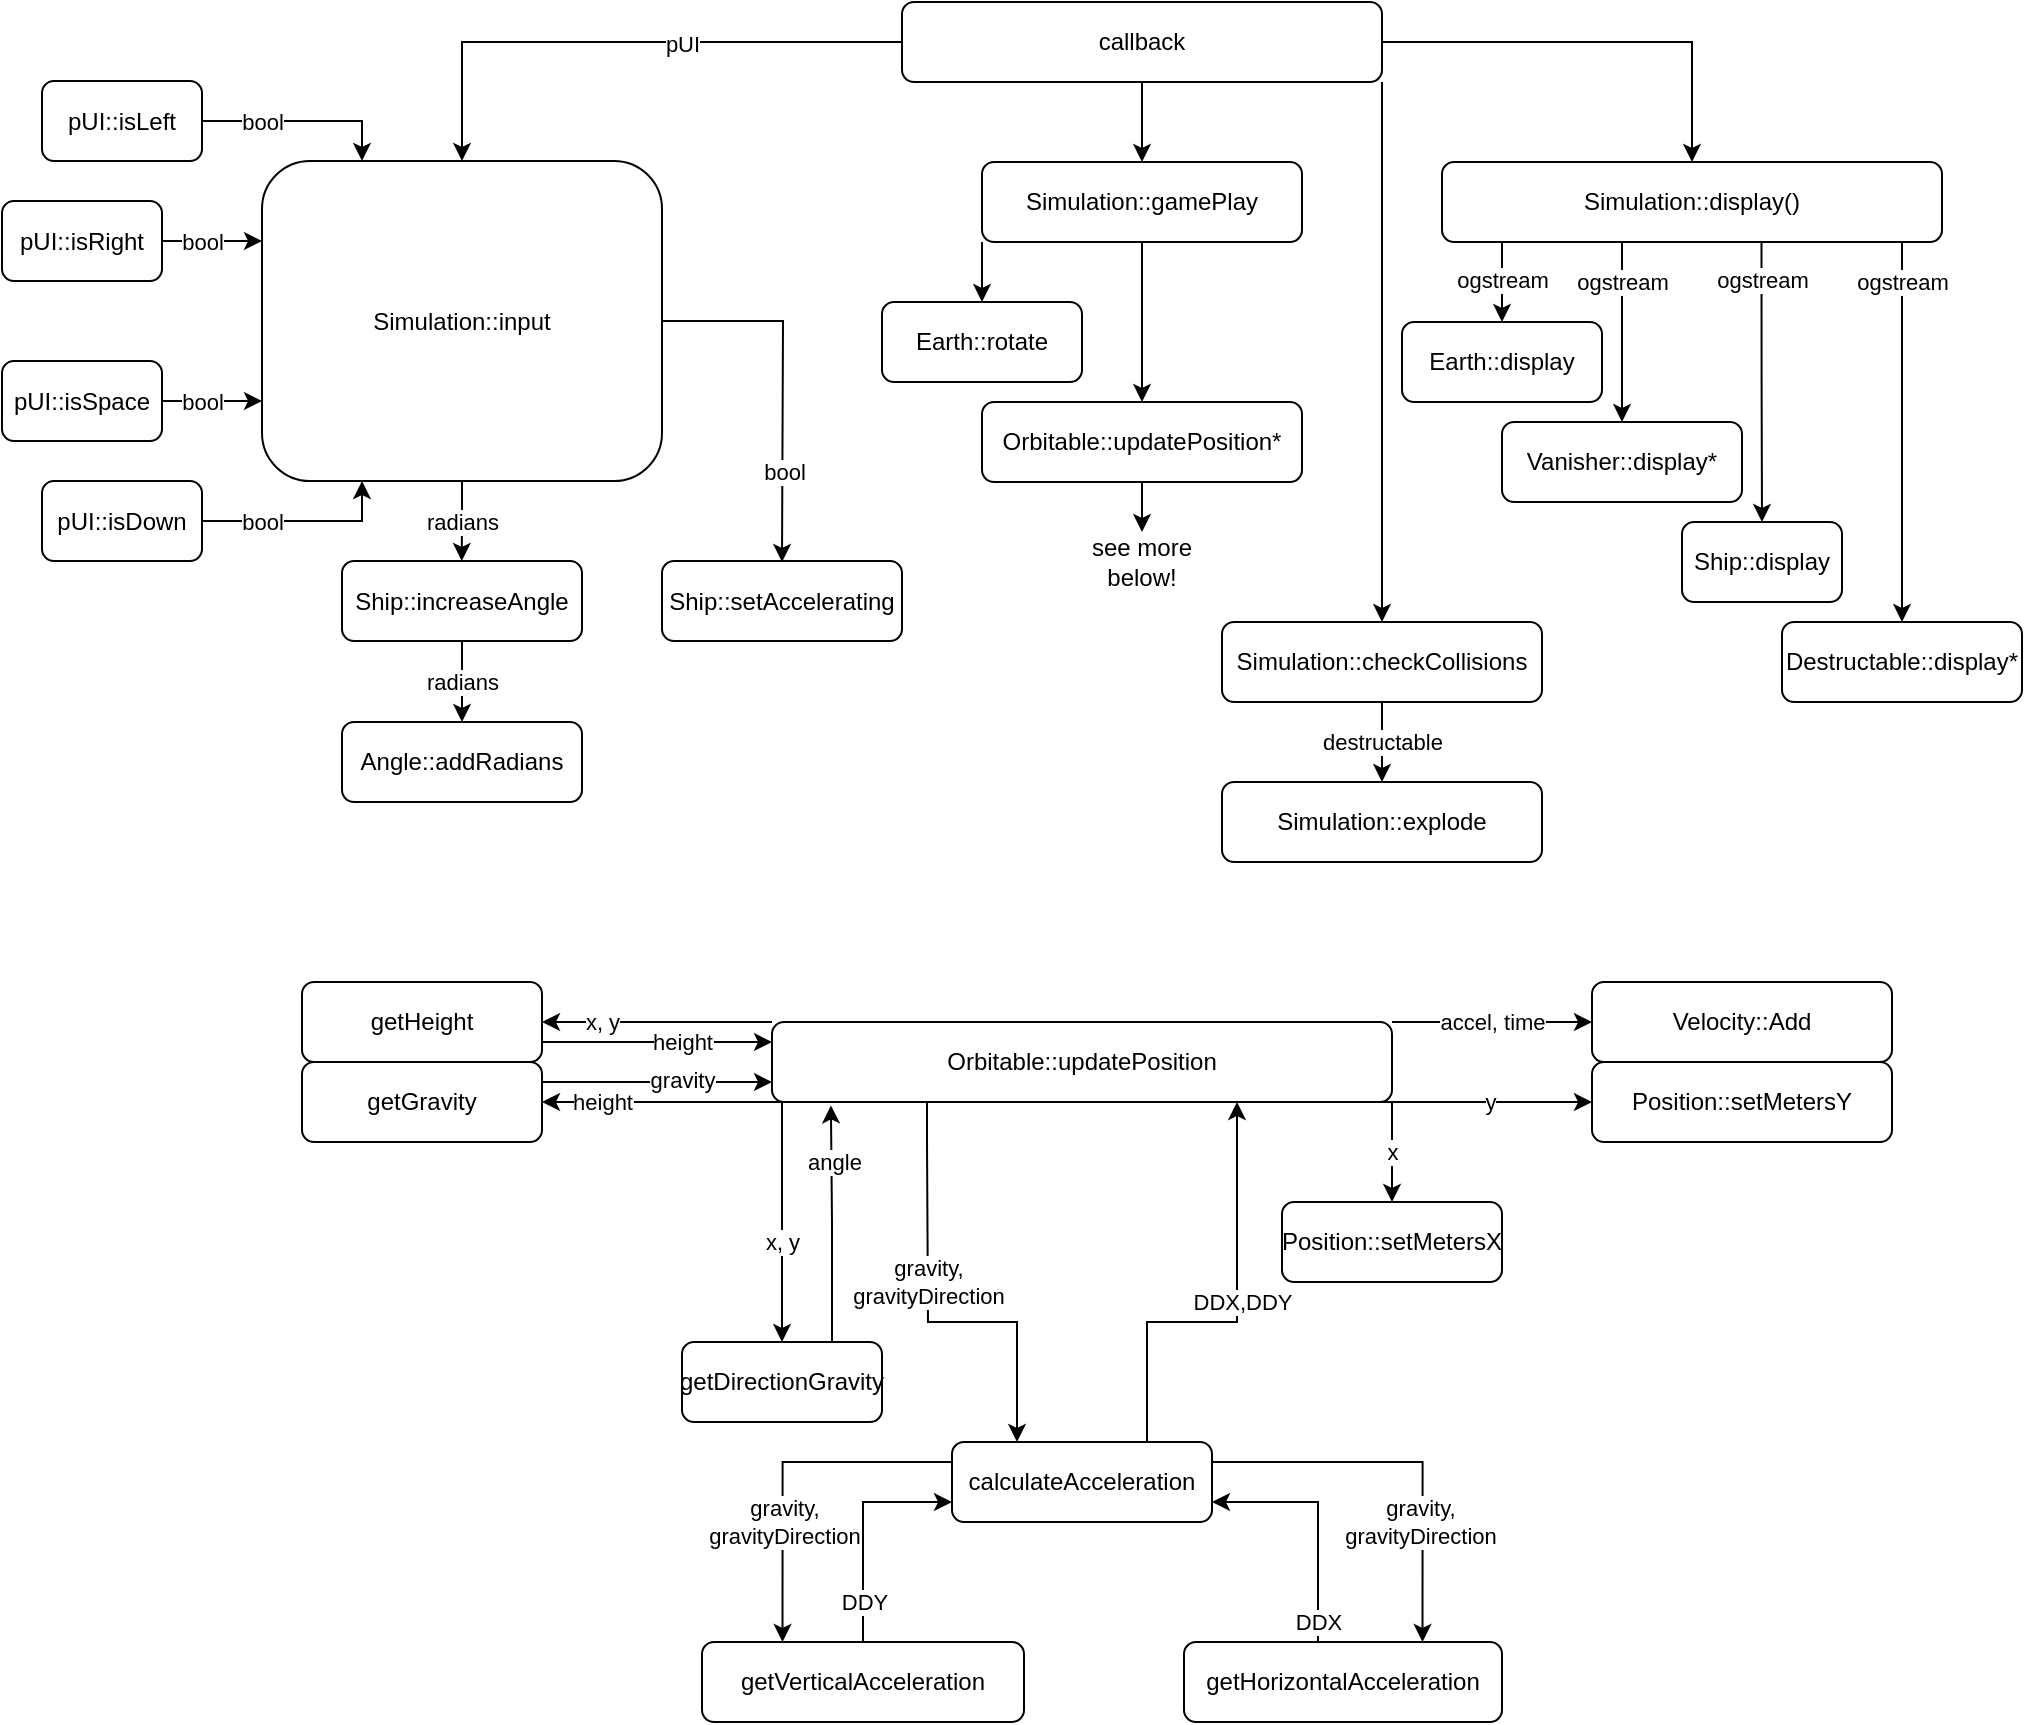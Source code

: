 <mxfile version="21.3.7" type="device">
  <diagram name="Page-1" id="q0wBuvMxpevZVeJ3LKN6">
    <mxGraphModel dx="1981" dy="1696" grid="1" gridSize="10" guides="1" tooltips="1" connect="1" arrows="1" fold="1" page="1" pageScale="1" pageWidth="850" pageHeight="1100" math="0" shadow="0">
      <root>
        <mxCell id="0" />
        <mxCell id="1" parent="0" />
        <mxCell id="wSRsuJ-buwhVTjfe1BGw-7" style="edgeStyle=orthogonalEdgeStyle;rounded=0;orthogonalLoop=1;jettySize=auto;html=1;exitX=0;exitY=0.5;exitDx=0;exitDy=0;entryX=0.5;entryY=0;entryDx=0;entryDy=0;" edge="1" parent="1" source="wSRsuJ-buwhVTjfe1BGw-1" target="wSRsuJ-buwhVTjfe1BGw-6">
          <mxGeometry relative="1" as="geometry" />
        </mxCell>
        <mxCell id="wSRsuJ-buwhVTjfe1BGw-62" value="pUI" style="edgeLabel;html=1;align=center;verticalAlign=middle;resizable=0;points=[];" vertex="1" connectable="0" parent="wSRsuJ-buwhVTjfe1BGw-7">
          <mxGeometry x="-0.209" y="1" relative="1" as="geometry">
            <mxPoint as="offset" />
          </mxGeometry>
        </mxCell>
        <mxCell id="wSRsuJ-buwhVTjfe1BGw-8" style="edgeStyle=orthogonalEdgeStyle;rounded=0;orthogonalLoop=1;jettySize=auto;html=1;exitX=0.5;exitY=1;exitDx=0;exitDy=0;entryX=0.5;entryY=0;entryDx=0;entryDy=0;" edge="1" parent="1" source="wSRsuJ-buwhVTjfe1BGw-1" target="wSRsuJ-buwhVTjfe1BGw-5">
          <mxGeometry relative="1" as="geometry" />
        </mxCell>
        <mxCell id="wSRsuJ-buwhVTjfe1BGw-9" style="edgeStyle=orthogonalEdgeStyle;rounded=0;orthogonalLoop=1;jettySize=auto;html=1;exitX=1;exitY=0.5;exitDx=0;exitDy=0;entryX=0.5;entryY=0;entryDx=0;entryDy=0;" edge="1" parent="1" source="wSRsuJ-buwhVTjfe1BGw-1" target="wSRsuJ-buwhVTjfe1BGw-2">
          <mxGeometry relative="1" as="geometry" />
        </mxCell>
        <mxCell id="wSRsuJ-buwhVTjfe1BGw-33" style="edgeStyle=orthogonalEdgeStyle;rounded=0;orthogonalLoop=1;jettySize=auto;html=1;exitX=1;exitY=1;exitDx=0;exitDy=0;entryX=0.5;entryY=0;entryDx=0;entryDy=0;" edge="1" parent="1" source="wSRsuJ-buwhVTjfe1BGw-1" target="wSRsuJ-buwhVTjfe1BGw-28">
          <mxGeometry relative="1" as="geometry" />
        </mxCell>
        <mxCell id="wSRsuJ-buwhVTjfe1BGw-1" value="callback" style="rounded=1;whiteSpace=wrap;html=1;" vertex="1" parent="1">
          <mxGeometry x="300" y="40" width="240" height="40" as="geometry" />
        </mxCell>
        <mxCell id="wSRsuJ-buwhVTjfe1BGw-2" value="Simulation::display()" style="rounded=1;whiteSpace=wrap;html=1;" vertex="1" parent="1">
          <mxGeometry x="570" y="120" width="250" height="40" as="geometry" />
        </mxCell>
        <mxCell id="wSRsuJ-buwhVTjfe1BGw-31" style="edgeStyle=orthogonalEdgeStyle;rounded=0;orthogonalLoop=1;jettySize=auto;html=1;exitX=0;exitY=1;exitDx=0;exitDy=0;entryX=0.5;entryY=0;entryDx=0;entryDy=0;" edge="1" parent="1" source="wSRsuJ-buwhVTjfe1BGw-5" target="wSRsuJ-buwhVTjfe1BGw-27">
          <mxGeometry relative="1" as="geometry" />
        </mxCell>
        <mxCell id="wSRsuJ-buwhVTjfe1BGw-32" style="edgeStyle=orthogonalEdgeStyle;rounded=0;orthogonalLoop=1;jettySize=auto;html=1;exitX=0.5;exitY=1;exitDx=0;exitDy=0;entryX=0.5;entryY=0;entryDx=0;entryDy=0;" edge="1" parent="1" source="wSRsuJ-buwhVTjfe1BGw-5" target="wSRsuJ-buwhVTjfe1BGw-22">
          <mxGeometry relative="1" as="geometry" />
        </mxCell>
        <mxCell id="wSRsuJ-buwhVTjfe1BGw-5" value="Simulation::gamePlay" style="rounded=1;whiteSpace=wrap;html=1;" vertex="1" parent="1">
          <mxGeometry x="340" y="120" width="160" height="40" as="geometry" />
        </mxCell>
        <mxCell id="wSRsuJ-buwhVTjfe1BGw-53" style="edgeStyle=orthogonalEdgeStyle;rounded=0;orthogonalLoop=1;jettySize=auto;html=1;exitX=1;exitY=0.5;exitDx=0;exitDy=0;entryX=0.25;entryY=0;entryDx=0;entryDy=0;" edge="1" parent="1" source="wSRsuJ-buwhVTjfe1BGw-34" target="wSRsuJ-buwhVTjfe1BGw-6">
          <mxGeometry relative="1" as="geometry" />
        </mxCell>
        <mxCell id="wSRsuJ-buwhVTjfe1BGw-57" value="bool" style="edgeLabel;html=1;align=center;verticalAlign=middle;resizable=0;points=[];" vertex="1" connectable="0" parent="wSRsuJ-buwhVTjfe1BGw-53">
          <mxGeometry x="0.389" y="3" relative="1" as="geometry">
            <mxPoint x="-40" y="3" as="offset" />
          </mxGeometry>
        </mxCell>
        <mxCell id="wSRsuJ-buwhVTjfe1BGw-54" value="bool" style="edgeStyle=orthogonalEdgeStyle;rounded=0;orthogonalLoop=1;jettySize=auto;html=1;exitX=1;exitY=0.5;exitDx=0;exitDy=0;entryX=0;entryY=0.25;entryDx=0;entryDy=0;" edge="1" parent="1" source="wSRsuJ-buwhVTjfe1BGw-35" target="wSRsuJ-buwhVTjfe1BGw-6">
          <mxGeometry x="-0.2" relative="1" as="geometry">
            <mxPoint as="offset" />
          </mxGeometry>
        </mxCell>
        <mxCell id="wSRsuJ-buwhVTjfe1BGw-55" value="bool" style="edgeStyle=orthogonalEdgeStyle;rounded=0;orthogonalLoop=1;jettySize=auto;html=1;exitX=1;exitY=0.5;exitDx=0;exitDy=0;entryX=0;entryY=0.75;entryDx=0;entryDy=0;" edge="1" parent="1" source="wSRsuJ-buwhVTjfe1BGw-36" target="wSRsuJ-buwhVTjfe1BGw-6">
          <mxGeometry x="-0.2" relative="1" as="geometry">
            <mxPoint as="offset" />
          </mxGeometry>
        </mxCell>
        <mxCell id="wSRsuJ-buwhVTjfe1BGw-56" value="bool" style="edgeStyle=orthogonalEdgeStyle;rounded=0;orthogonalLoop=1;jettySize=auto;html=1;exitX=1;exitY=0.5;exitDx=0;exitDy=0;entryX=0.25;entryY=1;entryDx=0;entryDy=0;" edge="1" parent="1" source="wSRsuJ-buwhVTjfe1BGw-37" target="wSRsuJ-buwhVTjfe1BGw-6">
          <mxGeometry x="-0.4" relative="1" as="geometry">
            <mxPoint as="offset" />
          </mxGeometry>
        </mxCell>
        <mxCell id="wSRsuJ-buwhVTjfe1BGw-58" value="radians" style="edgeStyle=orthogonalEdgeStyle;rounded=0;orthogonalLoop=1;jettySize=auto;html=1;exitX=0.5;exitY=1;exitDx=0;exitDy=0;" edge="1" parent="1" source="wSRsuJ-buwhVTjfe1BGw-6">
          <mxGeometry x="0.035" relative="1" as="geometry">
            <mxPoint x="79.862" y="319.5" as="targetPoint" />
            <mxPoint as="offset" />
          </mxGeometry>
        </mxCell>
        <mxCell id="wSRsuJ-buwhVTjfe1BGw-63" style="edgeStyle=orthogonalEdgeStyle;rounded=0;orthogonalLoop=1;jettySize=auto;html=1;exitX=1;exitY=0.5;exitDx=0;exitDy=0;" edge="1" parent="1" source="wSRsuJ-buwhVTjfe1BGw-6">
          <mxGeometry relative="1" as="geometry">
            <mxPoint x="240" y="320" as="targetPoint" />
          </mxGeometry>
        </mxCell>
        <mxCell id="wSRsuJ-buwhVTjfe1BGw-65" value="bool" style="edgeLabel;html=1;align=center;verticalAlign=middle;resizable=0;points=[];" vertex="1" connectable="0" parent="wSRsuJ-buwhVTjfe1BGw-63">
          <mxGeometry x="0.5" y="1" relative="1" as="geometry">
            <mxPoint as="offset" />
          </mxGeometry>
        </mxCell>
        <mxCell id="wSRsuJ-buwhVTjfe1BGw-6" value="Simulation::input" style="rounded=1;whiteSpace=wrap;html=1;" vertex="1" parent="1">
          <mxGeometry x="-20" y="119.5" width="200" height="160" as="geometry" />
        </mxCell>
        <mxCell id="wSRsuJ-buwhVTjfe1BGw-17" value="ogstream" style="edgeStyle=orthogonalEdgeStyle;rounded=0;orthogonalLoop=1;jettySize=auto;html=1;entryX=0.5;entryY=0;entryDx=0;entryDy=0;" edge="1" parent="1" target="wSRsuJ-buwhVTjfe1BGw-10">
          <mxGeometry relative="1" as="geometry">
            <mxPoint x="600" y="160" as="sourcePoint" />
            <Array as="points">
              <mxPoint x="599" y="160" />
              <mxPoint x="600" y="160" />
            </Array>
          </mxGeometry>
        </mxCell>
        <mxCell id="wSRsuJ-buwhVTjfe1BGw-10" value="Earth::display" style="rounded=1;whiteSpace=wrap;html=1;" vertex="1" parent="1">
          <mxGeometry x="550" y="200" width="100" height="40" as="geometry" />
        </mxCell>
        <mxCell id="wSRsuJ-buwhVTjfe1BGw-18" value="ogstream" style="edgeStyle=orthogonalEdgeStyle;rounded=0;orthogonalLoop=1;jettySize=auto;html=1;entryX=0.5;entryY=0;entryDx=0;entryDy=0;" edge="1" parent="1" target="wSRsuJ-buwhVTjfe1BGw-11">
          <mxGeometry x="-0.556" relative="1" as="geometry">
            <mxPoint x="660" y="160" as="sourcePoint" />
            <Array as="points">
              <mxPoint x="660" y="195" />
              <mxPoint x="660" y="195" />
            </Array>
            <mxPoint as="offset" />
          </mxGeometry>
        </mxCell>
        <mxCell id="wSRsuJ-buwhVTjfe1BGw-11" value="Vanisher::display*" style="rounded=1;whiteSpace=wrap;html=1;" vertex="1" parent="1">
          <mxGeometry x="600" y="250" width="120" height="40" as="geometry" />
        </mxCell>
        <mxCell id="wSRsuJ-buwhVTjfe1BGw-20" style="edgeStyle=orthogonalEdgeStyle;rounded=0;orthogonalLoop=1;jettySize=auto;html=1;exitX=0.639;exitY=1.012;exitDx=0;exitDy=0;entryX=0.5;entryY=0;entryDx=0;entryDy=0;exitPerimeter=0;" edge="1" parent="1" source="wSRsuJ-buwhVTjfe1BGw-2" target="wSRsuJ-buwhVTjfe1BGw-12">
          <mxGeometry relative="1" as="geometry" />
        </mxCell>
        <mxCell id="wSRsuJ-buwhVTjfe1BGw-50" value="ogstream" style="edgeLabel;html=1;align=center;verticalAlign=middle;resizable=0;points=[];" vertex="1" connectable="0" parent="wSRsuJ-buwhVTjfe1BGw-20">
          <mxGeometry x="-0.741" relative="1" as="geometry">
            <mxPoint as="offset" />
          </mxGeometry>
        </mxCell>
        <mxCell id="wSRsuJ-buwhVTjfe1BGw-12" value="Ship::display" style="rounded=1;whiteSpace=wrap;html=1;" vertex="1" parent="1">
          <mxGeometry x="690" y="300" width="80" height="40" as="geometry" />
        </mxCell>
        <mxCell id="wSRsuJ-buwhVTjfe1BGw-21" style="edgeStyle=orthogonalEdgeStyle;rounded=0;orthogonalLoop=1;jettySize=auto;html=1;exitX=0.92;exitY=0.987;exitDx=0;exitDy=0;entryX=0.5;entryY=0;entryDx=0;entryDy=0;exitPerimeter=0;" edge="1" parent="1" source="wSRsuJ-buwhVTjfe1BGw-2" target="wSRsuJ-buwhVTjfe1BGw-13">
          <mxGeometry relative="1" as="geometry" />
        </mxCell>
        <mxCell id="wSRsuJ-buwhVTjfe1BGw-51" value="ogstream" style="edgeLabel;html=1;align=center;verticalAlign=middle;resizable=0;points=[];rotation=0;" vertex="1" connectable="0" parent="wSRsuJ-buwhVTjfe1BGw-21">
          <mxGeometry x="-0.818" relative="1" as="geometry">
            <mxPoint y="3" as="offset" />
          </mxGeometry>
        </mxCell>
        <mxCell id="wSRsuJ-buwhVTjfe1BGw-13" value="Destructable::display*" style="rounded=1;whiteSpace=wrap;html=1;" vertex="1" parent="1">
          <mxGeometry x="740" y="350" width="120" height="40" as="geometry" />
        </mxCell>
        <mxCell id="wSRsuJ-buwhVTjfe1BGw-69" style="edgeStyle=orthogonalEdgeStyle;rounded=0;orthogonalLoop=1;jettySize=auto;html=1;exitX=0.5;exitY=1;exitDx=0;exitDy=0;" edge="1" parent="1" source="wSRsuJ-buwhVTjfe1BGw-22" target="wSRsuJ-buwhVTjfe1BGw-70">
          <mxGeometry relative="1" as="geometry">
            <mxPoint x="419.862" y="310" as="targetPoint" />
          </mxGeometry>
        </mxCell>
        <mxCell id="wSRsuJ-buwhVTjfe1BGw-22" value="Orbitable::updatePosition*" style="rounded=1;whiteSpace=wrap;html=1;" vertex="1" parent="1">
          <mxGeometry x="340" y="240" width="160" height="40" as="geometry" />
        </mxCell>
        <mxCell id="wSRsuJ-buwhVTjfe1BGw-27" value="Earth::rotate" style="rounded=1;whiteSpace=wrap;html=1;" vertex="1" parent="1">
          <mxGeometry x="290" y="190" width="100" height="40" as="geometry" />
        </mxCell>
        <mxCell id="wSRsuJ-buwhVTjfe1BGw-30" value="destructable" style="edgeStyle=orthogonalEdgeStyle;rounded=0;orthogonalLoop=1;jettySize=auto;html=1;exitX=0.5;exitY=1;exitDx=0;exitDy=0;entryX=0.5;entryY=0;entryDx=0;entryDy=0;" edge="1" parent="1" source="wSRsuJ-buwhVTjfe1BGw-28" target="wSRsuJ-buwhVTjfe1BGw-29">
          <mxGeometry relative="1" as="geometry" />
        </mxCell>
        <mxCell id="wSRsuJ-buwhVTjfe1BGw-28" value="Simulation::checkCollisions" style="rounded=1;whiteSpace=wrap;html=1;" vertex="1" parent="1">
          <mxGeometry x="460" y="350" width="160" height="40" as="geometry" />
        </mxCell>
        <mxCell id="wSRsuJ-buwhVTjfe1BGw-29" value="Simulation::explode" style="rounded=1;whiteSpace=wrap;html=1;" vertex="1" parent="1">
          <mxGeometry x="460" y="430" width="160" height="40" as="geometry" />
        </mxCell>
        <mxCell id="wSRsuJ-buwhVTjfe1BGw-34" value="pUI::isLeft" style="rounded=1;whiteSpace=wrap;html=1;" vertex="1" parent="1">
          <mxGeometry x="-130" y="79.5" width="80" height="40" as="geometry" />
        </mxCell>
        <mxCell id="wSRsuJ-buwhVTjfe1BGw-35" value="pUI::isRight" style="rounded=1;whiteSpace=wrap;html=1;" vertex="1" parent="1">
          <mxGeometry x="-150" y="139.5" width="80" height="40" as="geometry" />
        </mxCell>
        <mxCell id="wSRsuJ-buwhVTjfe1BGw-36" value="pUI::isSpace" style="rounded=1;whiteSpace=wrap;html=1;" vertex="1" parent="1">
          <mxGeometry x="-150" y="219.5" width="80" height="40" as="geometry" />
        </mxCell>
        <mxCell id="wSRsuJ-buwhVTjfe1BGw-37" value="pUI::isDown" style="rounded=1;whiteSpace=wrap;html=1;" vertex="1" parent="1">
          <mxGeometry x="-130" y="279.5" width="80" height="40" as="geometry" />
        </mxCell>
        <mxCell id="wSRsuJ-buwhVTjfe1BGw-68" value="radians" style="edgeStyle=orthogonalEdgeStyle;rounded=0;orthogonalLoop=1;jettySize=auto;html=1;exitX=0.5;exitY=1;exitDx=0;exitDy=0;entryX=0.5;entryY=0;entryDx=0;entryDy=0;" edge="1" parent="1" source="wSRsuJ-buwhVTjfe1BGw-59" target="wSRsuJ-buwhVTjfe1BGw-67">
          <mxGeometry relative="1" as="geometry" />
        </mxCell>
        <mxCell id="wSRsuJ-buwhVTjfe1BGw-59" value="Ship::increaseAngle" style="rounded=1;whiteSpace=wrap;html=1;" vertex="1" parent="1">
          <mxGeometry x="20" y="319.5" width="120" height="40" as="geometry" />
        </mxCell>
        <mxCell id="wSRsuJ-buwhVTjfe1BGw-64" value="Ship::setAccelerating" style="rounded=1;whiteSpace=wrap;html=1;" vertex="1" parent="1">
          <mxGeometry x="180" y="319.5" width="120" height="40" as="geometry" />
        </mxCell>
        <mxCell id="wSRsuJ-buwhVTjfe1BGw-67" value="Angle::addRadians" style="rounded=1;whiteSpace=wrap;html=1;" vertex="1" parent="1">
          <mxGeometry x="20" y="400" width="120" height="40" as="geometry" />
        </mxCell>
        <mxCell id="wSRsuJ-buwhVTjfe1BGw-70" value="see more below!" style="text;html=1;strokeColor=none;fillColor=none;align=center;verticalAlign=middle;whiteSpace=wrap;rounded=0;" vertex="1" parent="1">
          <mxGeometry x="390.002" y="305" width="60" height="30" as="geometry" />
        </mxCell>
        <mxCell id="wSRsuJ-buwhVTjfe1BGw-90" value="x, y" style="edgeStyle=orthogonalEdgeStyle;rounded=0;orthogonalLoop=1;jettySize=auto;html=1;exitX=0;exitY=0;exitDx=0;exitDy=0;entryX=1;entryY=0.5;entryDx=0;entryDy=0;" edge="1" parent="1" source="wSRsuJ-buwhVTjfe1BGw-71" target="wSRsuJ-buwhVTjfe1BGw-72">
          <mxGeometry x="0.478" relative="1" as="geometry">
            <Array as="points">
              <mxPoint x="205" y="550" />
              <mxPoint x="205" y="550" />
            </Array>
            <mxPoint as="offset" />
          </mxGeometry>
        </mxCell>
        <mxCell id="wSRsuJ-buwhVTjfe1BGw-91" value="height" style="edgeStyle=orthogonalEdgeStyle;rounded=0;orthogonalLoop=1;jettySize=auto;html=1;exitX=0;exitY=1;exitDx=0;exitDy=0;entryX=1;entryY=0.5;entryDx=0;entryDy=0;" edge="1" parent="1" source="wSRsuJ-buwhVTjfe1BGw-71" target="wSRsuJ-buwhVTjfe1BGw-73">
          <mxGeometry x="0.478" relative="1" as="geometry">
            <Array as="points">
              <mxPoint x="215" y="590" />
              <mxPoint x="215" y="590" />
            </Array>
            <mxPoint as="offset" />
          </mxGeometry>
        </mxCell>
        <mxCell id="wSRsuJ-buwhVTjfe1BGw-93" value="accel, time" style="edgeStyle=orthogonalEdgeStyle;rounded=0;orthogonalLoop=1;jettySize=auto;html=1;exitX=1;exitY=0;exitDx=0;exitDy=0;entryX=0;entryY=0.5;entryDx=0;entryDy=0;" edge="1" parent="1" source="wSRsuJ-buwhVTjfe1BGw-71" target="wSRsuJ-buwhVTjfe1BGw-79">
          <mxGeometry relative="1" as="geometry">
            <mxPoint x="530" y="550" as="sourcePoint" />
            <Array as="points">
              <mxPoint x="565" y="550" />
              <mxPoint x="565" y="550" />
            </Array>
          </mxGeometry>
        </mxCell>
        <mxCell id="wSRsuJ-buwhVTjfe1BGw-99" style="edgeStyle=orthogonalEdgeStyle;rounded=0;orthogonalLoop=1;jettySize=auto;html=1;exitX=0.25;exitY=1;exitDx=0;exitDy=0;entryX=0.25;entryY=0;entryDx=0;entryDy=0;" edge="1" parent="1" source="wSRsuJ-buwhVTjfe1BGw-71" target="wSRsuJ-buwhVTjfe1BGw-76">
          <mxGeometry relative="1" as="geometry">
            <Array as="points">
              <mxPoint x="313" y="610" />
              <mxPoint x="313" y="610" />
              <mxPoint x="313" y="700" />
              <mxPoint x="358" y="700" />
            </Array>
          </mxGeometry>
        </mxCell>
        <mxCell id="wSRsuJ-buwhVTjfe1BGw-107" value="gravity,&lt;br&gt;gravityDirection" style="edgeLabel;html=1;align=center;verticalAlign=middle;resizable=0;points=[];" vertex="1" connectable="0" parent="wSRsuJ-buwhVTjfe1BGw-99">
          <mxGeometry x="-0.185" y="-1" relative="1" as="geometry">
            <mxPoint x="1" y="3" as="offset" />
          </mxGeometry>
        </mxCell>
        <mxCell id="wSRsuJ-buwhVTjfe1BGw-102" value="y" style="edgeStyle=orthogonalEdgeStyle;rounded=0;orthogonalLoop=1;jettySize=auto;html=1;exitX=1;exitY=1;exitDx=0;exitDy=0;entryX=0;entryY=0.5;entryDx=0;entryDy=0;" edge="1" parent="1" source="wSRsuJ-buwhVTjfe1BGw-71" target="wSRsuJ-buwhVTjfe1BGw-80">
          <mxGeometry x="0.143" relative="1" as="geometry">
            <Array as="points">
              <mxPoint x="535" y="590" />
              <mxPoint x="535" y="590" />
            </Array>
            <mxPoint as="offset" />
          </mxGeometry>
        </mxCell>
        <mxCell id="wSRsuJ-buwhVTjfe1BGw-105" value="x, y" style="edgeStyle=orthogonalEdgeStyle;rounded=0;orthogonalLoop=1;jettySize=auto;html=1;exitX=0;exitY=1;exitDx=0;exitDy=0;entryX=0.5;entryY=0;entryDx=0;entryDy=0;" edge="1" parent="1" source="wSRsuJ-buwhVTjfe1BGw-71" target="wSRsuJ-buwhVTjfe1BGw-75">
          <mxGeometry x="0.2" relative="1" as="geometry">
            <Array as="points">
              <mxPoint x="240" y="590" />
            </Array>
            <mxPoint as="offset" />
          </mxGeometry>
        </mxCell>
        <mxCell id="wSRsuJ-buwhVTjfe1BGw-71" value="Orbitable::updatePosition" style="rounded=1;whiteSpace=wrap;html=1;" vertex="1" parent="1">
          <mxGeometry x="235" y="550" width="310" height="40" as="geometry" />
        </mxCell>
        <mxCell id="wSRsuJ-buwhVTjfe1BGw-108" value="height" style="edgeStyle=orthogonalEdgeStyle;rounded=0;orthogonalLoop=1;jettySize=auto;html=1;exitX=1;exitY=0.75;exitDx=0;exitDy=0;entryX=0;entryY=0.25;entryDx=0;entryDy=0;" edge="1" parent="1" source="wSRsuJ-buwhVTjfe1BGw-72" target="wSRsuJ-buwhVTjfe1BGw-71">
          <mxGeometry x="0.217" relative="1" as="geometry">
            <mxPoint as="offset" />
          </mxGeometry>
        </mxCell>
        <mxCell id="wSRsuJ-buwhVTjfe1BGw-72" value="getHeight" style="rounded=1;whiteSpace=wrap;html=1;" vertex="1" parent="1">
          <mxGeometry y="530" width="120" height="40" as="geometry" />
        </mxCell>
        <mxCell id="wSRsuJ-buwhVTjfe1BGw-109" style="edgeStyle=orthogonalEdgeStyle;rounded=0;orthogonalLoop=1;jettySize=auto;html=1;exitX=1;exitY=0.25;exitDx=0;exitDy=0;entryX=0;entryY=0.75;entryDx=0;entryDy=0;" edge="1" parent="1" source="wSRsuJ-buwhVTjfe1BGw-73" target="wSRsuJ-buwhVTjfe1BGw-71">
          <mxGeometry relative="1" as="geometry" />
        </mxCell>
        <mxCell id="wSRsuJ-buwhVTjfe1BGw-110" value="gravity" style="edgeLabel;html=1;align=center;verticalAlign=middle;resizable=0;points=[];" vertex="1" connectable="0" parent="wSRsuJ-buwhVTjfe1BGw-109">
          <mxGeometry x="0.161" y="1" relative="1" as="geometry">
            <mxPoint x="3" as="offset" />
          </mxGeometry>
        </mxCell>
        <mxCell id="wSRsuJ-buwhVTjfe1BGw-73" value="getGravity" style="rounded=1;whiteSpace=wrap;html=1;" vertex="1" parent="1">
          <mxGeometry y="570" width="120" height="40" as="geometry" />
        </mxCell>
        <mxCell id="wSRsuJ-buwhVTjfe1BGw-125" style="edgeStyle=orthogonalEdgeStyle;rounded=0;orthogonalLoop=1;jettySize=auto;html=1;exitX=0.75;exitY=0;exitDx=0;exitDy=0;entryX=0.095;entryY=1.043;entryDx=0;entryDy=0;entryPerimeter=0;" edge="1" parent="1" source="wSRsuJ-buwhVTjfe1BGw-75" target="wSRsuJ-buwhVTjfe1BGw-71">
          <mxGeometry relative="1" as="geometry" />
        </mxCell>
        <mxCell id="wSRsuJ-buwhVTjfe1BGw-126" value="angle" style="edgeLabel;html=1;align=center;verticalAlign=middle;resizable=0;points=[];" vertex="1" connectable="0" parent="wSRsuJ-buwhVTjfe1BGw-125">
          <mxGeometry x="0.259" y="-1" relative="1" as="geometry">
            <mxPoint y="-16" as="offset" />
          </mxGeometry>
        </mxCell>
        <mxCell id="wSRsuJ-buwhVTjfe1BGw-75" value="getDirectionGravity" style="rounded=1;whiteSpace=wrap;html=1;" vertex="1" parent="1">
          <mxGeometry x="190" y="710" width="100" height="40" as="geometry" />
        </mxCell>
        <mxCell id="wSRsuJ-buwhVTjfe1BGw-113" style="edgeStyle=orthogonalEdgeStyle;rounded=0;orthogonalLoop=1;jettySize=auto;html=1;exitX=0;exitY=0.25;exitDx=0;exitDy=0;entryX=0.25;entryY=0;entryDx=0;entryDy=0;" edge="1" parent="1" source="wSRsuJ-buwhVTjfe1BGw-76" target="wSRsuJ-buwhVTjfe1BGw-111">
          <mxGeometry relative="1" as="geometry" />
        </mxCell>
        <mxCell id="wSRsuJ-buwhVTjfe1BGw-118" value="gravity,&lt;br style=&quot;border-color: var(--border-color);&quot;&gt;gravityDirection" style="edgeLabel;html=1;align=center;verticalAlign=middle;resizable=0;points=[];" vertex="1" connectable="0" parent="wSRsuJ-buwhVTjfe1BGw-113">
          <mxGeometry x="0.285" y="2" relative="1" as="geometry">
            <mxPoint x="-2" y="2" as="offset" />
          </mxGeometry>
        </mxCell>
        <mxCell id="wSRsuJ-buwhVTjfe1BGw-116" style="edgeStyle=orthogonalEdgeStyle;rounded=0;orthogonalLoop=1;jettySize=auto;html=1;exitX=1;exitY=0.25;exitDx=0;exitDy=0;entryX=0.75;entryY=0;entryDx=0;entryDy=0;" edge="1" parent="1" source="wSRsuJ-buwhVTjfe1BGw-76" target="wSRsuJ-buwhVTjfe1BGw-112">
          <mxGeometry relative="1" as="geometry" />
        </mxCell>
        <mxCell id="wSRsuJ-buwhVTjfe1BGw-120" value="gravity,&lt;br style=&quot;border-color: var(--border-color);&quot;&gt;gravityDirection" style="edgeLabel;html=1;align=center;verticalAlign=middle;resizable=0;points=[];" vertex="1" connectable="0" parent="wSRsuJ-buwhVTjfe1BGw-116">
          <mxGeometry x="0.156" y="-2" relative="1" as="geometry">
            <mxPoint y="22" as="offset" />
          </mxGeometry>
        </mxCell>
        <mxCell id="wSRsuJ-buwhVTjfe1BGw-123" style="edgeStyle=orthogonalEdgeStyle;rounded=0;orthogonalLoop=1;jettySize=auto;html=1;exitX=0.75;exitY=0;exitDx=0;exitDy=0;entryX=0.75;entryY=1;entryDx=0;entryDy=0;" edge="1" parent="1" source="wSRsuJ-buwhVTjfe1BGw-76" target="wSRsuJ-buwhVTjfe1BGw-71">
          <mxGeometry relative="1" as="geometry">
            <Array as="points">
              <mxPoint x="423" y="700" />
              <mxPoint x="468" y="700" />
            </Array>
          </mxGeometry>
        </mxCell>
        <mxCell id="wSRsuJ-buwhVTjfe1BGw-124" value="DDX,DDY" style="edgeLabel;html=1;align=center;verticalAlign=middle;resizable=0;points=[];" vertex="1" connectable="0" parent="wSRsuJ-buwhVTjfe1BGw-123">
          <mxGeometry x="-0.3" y="1" relative="1" as="geometry">
            <mxPoint x="32" y="-9" as="offset" />
          </mxGeometry>
        </mxCell>
        <mxCell id="wSRsuJ-buwhVTjfe1BGw-76" value="calculateAcceleration" style="rounded=1;whiteSpace=wrap;html=1;" vertex="1" parent="1">
          <mxGeometry x="325" y="760" width="130" height="40" as="geometry" />
        </mxCell>
        <mxCell id="wSRsuJ-buwhVTjfe1BGw-103" value="x" style="edgeStyle=orthogonalEdgeStyle;rounded=0;orthogonalLoop=1;jettySize=auto;html=1;exitX=1;exitY=1;exitDx=0;exitDy=0;entryX=0.5;entryY=0;entryDx=0;entryDy=0;" edge="1" parent="1" source="wSRsuJ-buwhVTjfe1BGw-71" target="wSRsuJ-buwhVTjfe1BGw-78">
          <mxGeometry relative="1" as="geometry">
            <Array as="points">
              <mxPoint x="545" y="610" />
              <mxPoint x="545" y="610" />
            </Array>
          </mxGeometry>
        </mxCell>
        <mxCell id="wSRsuJ-buwhVTjfe1BGw-78" value="Position::setMetersX" style="rounded=1;whiteSpace=wrap;html=1;" vertex="1" parent="1">
          <mxGeometry x="490" y="640" width="110" height="40" as="geometry" />
        </mxCell>
        <mxCell id="wSRsuJ-buwhVTjfe1BGw-79" value="Velocity::Add" style="rounded=1;whiteSpace=wrap;html=1;" vertex="1" parent="1">
          <mxGeometry x="645" y="530" width="150" height="40" as="geometry" />
        </mxCell>
        <mxCell id="wSRsuJ-buwhVTjfe1BGw-80" value="Position::setMetersY" style="rounded=1;whiteSpace=wrap;html=1;" vertex="1" parent="1">
          <mxGeometry x="645" y="570" width="150" height="40" as="geometry" />
        </mxCell>
        <mxCell id="wSRsuJ-buwhVTjfe1BGw-114" value="DDY" style="edgeStyle=orthogonalEdgeStyle;rounded=0;orthogonalLoop=1;jettySize=auto;html=1;exitX=0.5;exitY=0;exitDx=0;exitDy=0;entryX=0;entryY=0.75;entryDx=0;entryDy=0;" edge="1" parent="1" source="wSRsuJ-buwhVTjfe1BGw-111" target="wSRsuJ-buwhVTjfe1BGw-76">
          <mxGeometry x="-0.651" relative="1" as="geometry">
            <mxPoint as="offset" />
          </mxGeometry>
        </mxCell>
        <mxCell id="wSRsuJ-buwhVTjfe1BGw-111" value="getVerticalAcceleration" style="rounded=1;whiteSpace=wrap;html=1;" vertex="1" parent="1">
          <mxGeometry x="200" y="860" width="161" height="40" as="geometry" />
        </mxCell>
        <mxCell id="wSRsuJ-buwhVTjfe1BGw-117" value="DDX" style="edgeStyle=orthogonalEdgeStyle;rounded=0;orthogonalLoop=1;jettySize=auto;html=1;exitX=0.5;exitY=0;exitDx=0;exitDy=0;entryX=1;entryY=0.75;entryDx=0;entryDy=0;" edge="1" parent="1" source="wSRsuJ-buwhVTjfe1BGw-112" target="wSRsuJ-buwhVTjfe1BGw-76">
          <mxGeometry x="-0.668" relative="1" as="geometry">
            <Array as="points">
              <mxPoint x="508" y="790" />
            </Array>
            <mxPoint as="offset" />
          </mxGeometry>
        </mxCell>
        <mxCell id="wSRsuJ-buwhVTjfe1BGw-112" value="getHorizontalAcceleration" style="rounded=1;whiteSpace=wrap;html=1;" vertex="1" parent="1">
          <mxGeometry x="441" y="860" width="159" height="40" as="geometry" />
        </mxCell>
      </root>
    </mxGraphModel>
  </diagram>
</mxfile>
